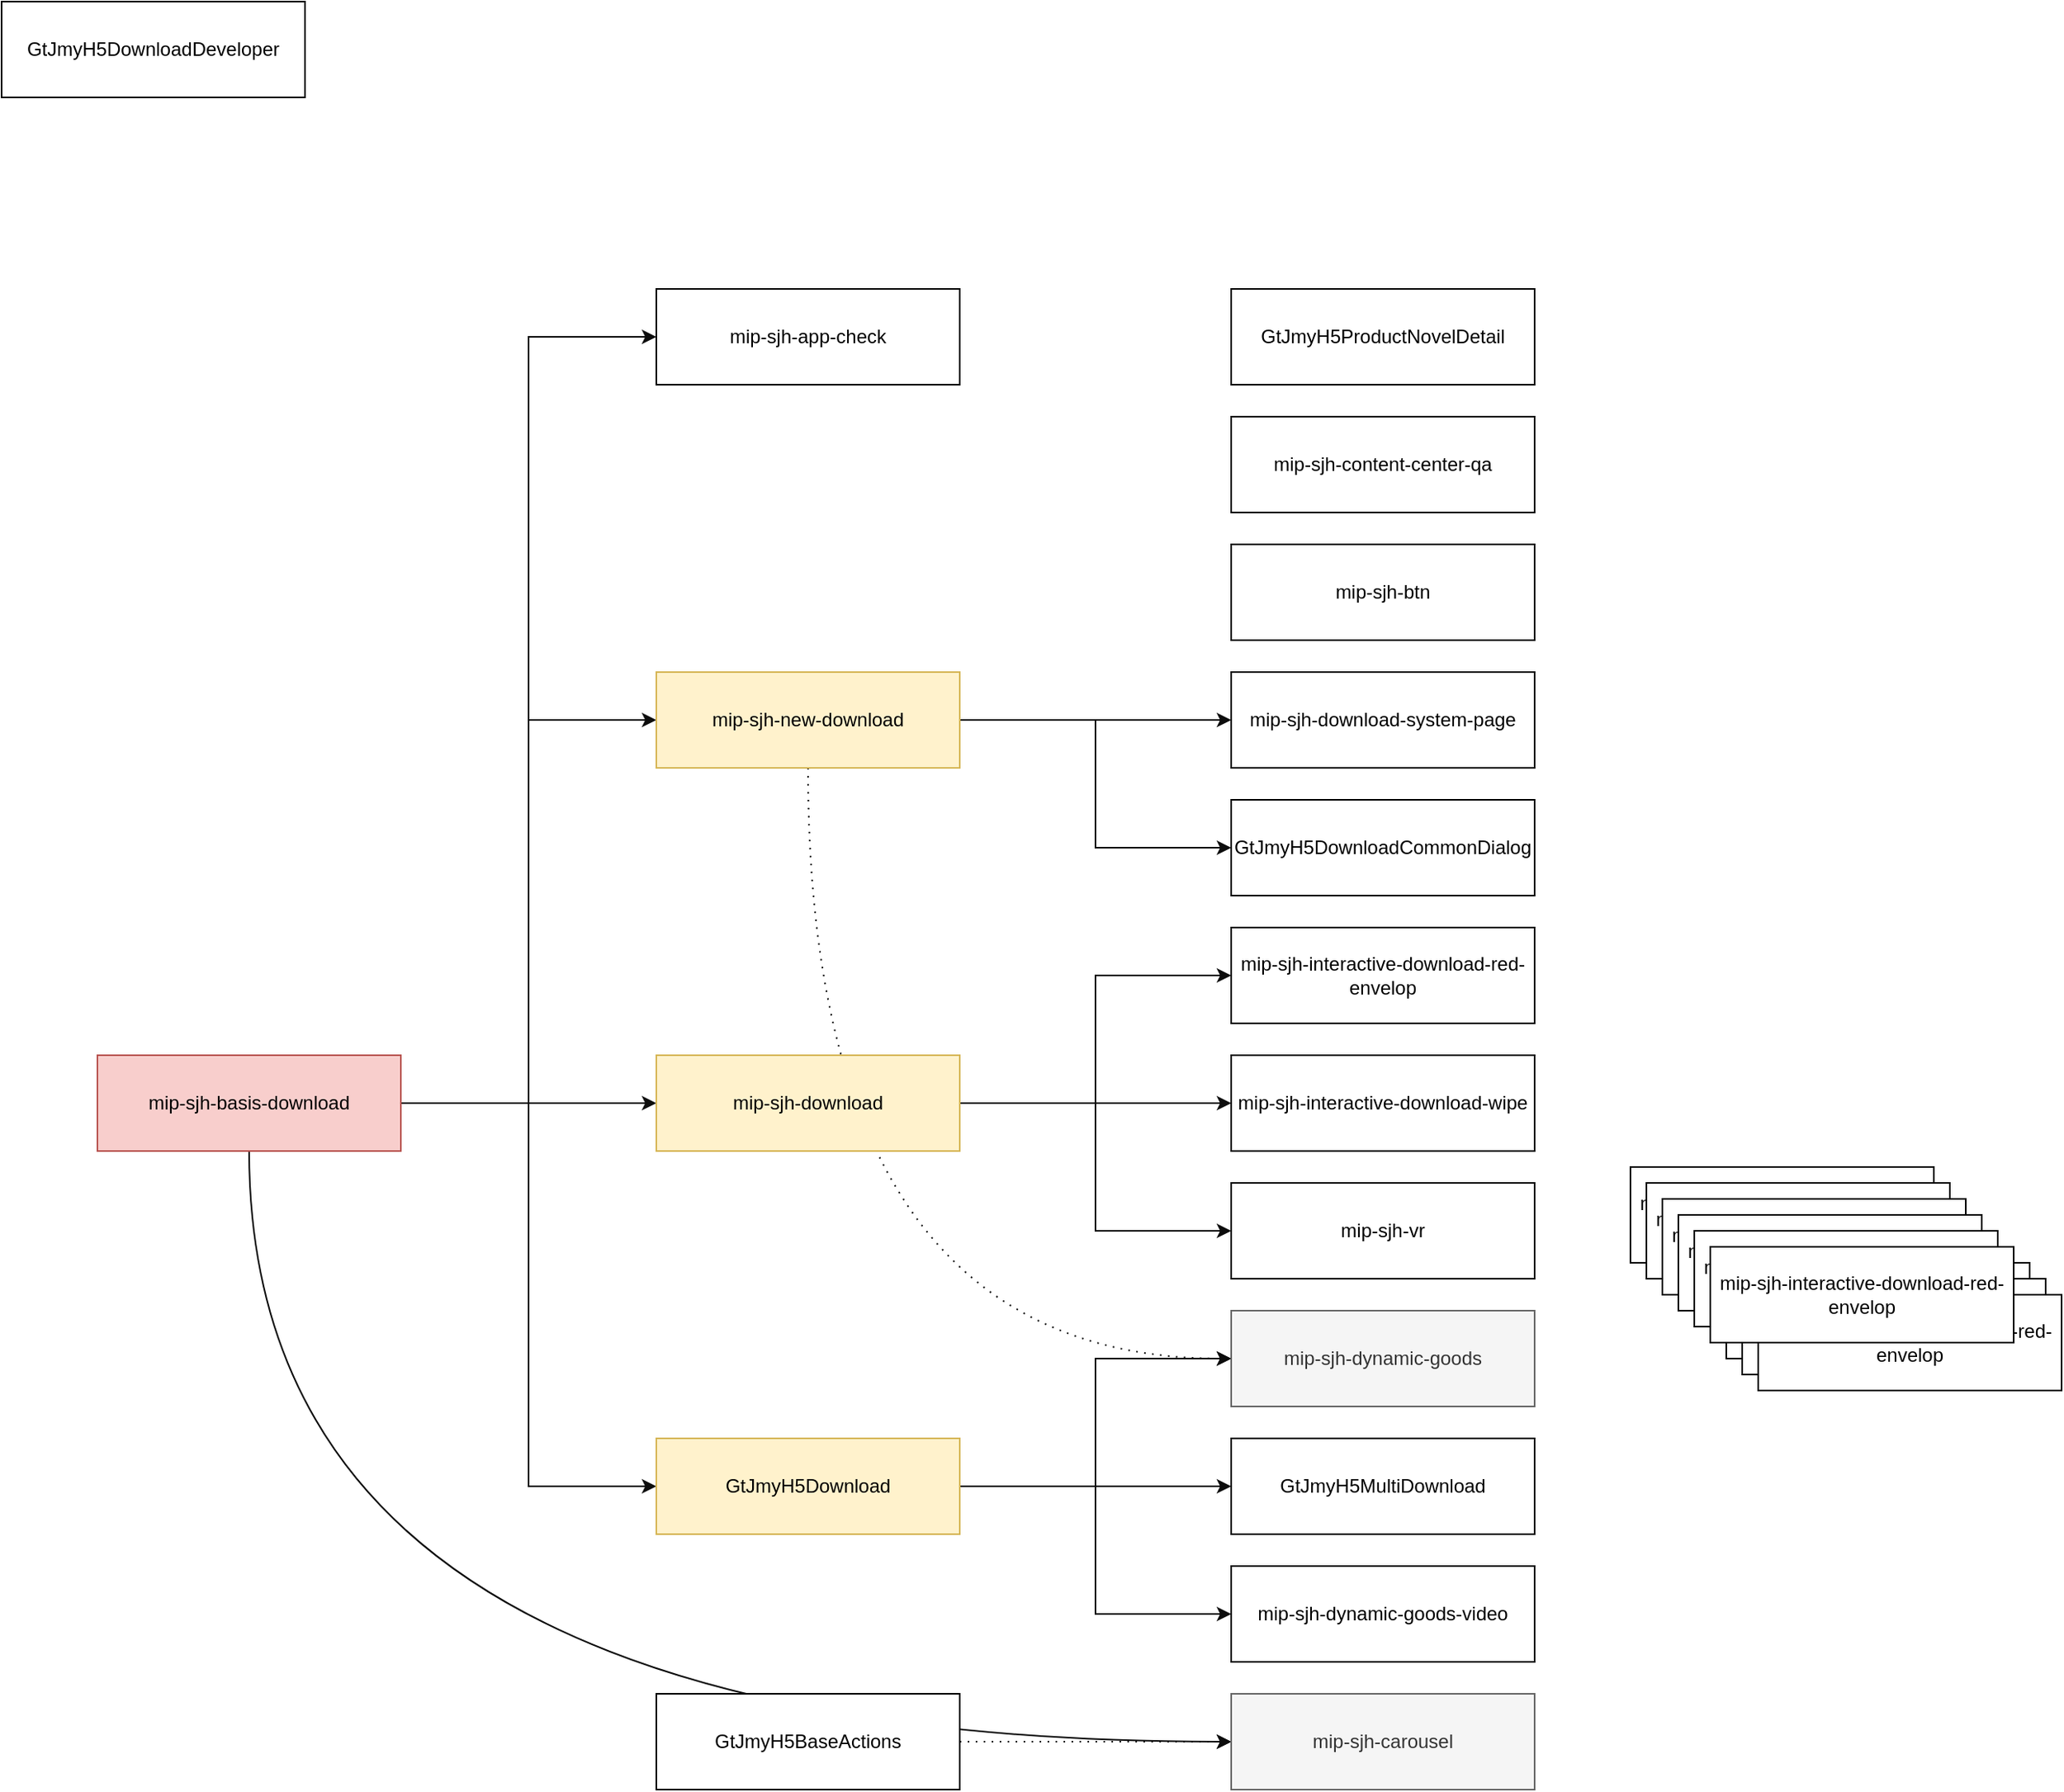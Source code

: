 <mxfile version="16.2.2" type="github">
  <diagram id="v_n9cd17y4n1MC_mnFZI" name="Page-1">
    <mxGraphModel dx="2297" dy="1338" grid="1" gridSize="10" guides="1" tooltips="1" connect="1" arrows="1" fold="1" page="1" pageScale="1" pageWidth="1654" pageHeight="1169" math="0" shadow="0">
      <root>
        <mxCell id="0" />
        <mxCell id="1" parent="0" />
        <mxCell id="qOyvc5NzZdm1-ExGePWw-57" style="edgeStyle=orthogonalEdgeStyle;rounded=0;jumpStyle=none;jumpSize=10;orthogonalLoop=1;jettySize=auto;html=1;entryX=0;entryY=0.5;entryDx=0;entryDy=0;strokeColor=#0D0D0D;strokeWidth=1;" edge="1" parent="1" source="qOyvc5NzZdm1-ExGePWw-1" target="qOyvc5NzZdm1-ExGePWw-14">
          <mxGeometry relative="1" as="geometry" />
        </mxCell>
        <mxCell id="qOyvc5NzZdm1-ExGePWw-58" style="edgeStyle=orthogonalEdgeStyle;rounded=0;jumpStyle=none;jumpSize=10;orthogonalLoop=1;jettySize=auto;html=1;entryX=0;entryY=0.5;entryDx=0;entryDy=0;strokeColor=#0D0D0D;strokeWidth=1;" edge="1" parent="1" source="qOyvc5NzZdm1-ExGePWw-1" target="qOyvc5NzZdm1-ExGePWw-19">
          <mxGeometry relative="1" as="geometry" />
        </mxCell>
        <mxCell id="qOyvc5NzZdm1-ExGePWw-59" style="edgeStyle=orthogonalEdgeStyle;rounded=0;jumpStyle=none;jumpSize=10;orthogonalLoop=1;jettySize=auto;html=1;entryX=0;entryY=0.5;entryDx=0;entryDy=0;strokeColor=#0D0D0D;strokeWidth=1;" edge="1" parent="1" source="qOyvc5NzZdm1-ExGePWw-1" target="qOyvc5NzZdm1-ExGePWw-3">
          <mxGeometry relative="1" as="geometry" />
        </mxCell>
        <mxCell id="qOyvc5NzZdm1-ExGePWw-61" style="edgeStyle=orthogonalEdgeStyle;curved=1;rounded=0;jumpStyle=none;jumpSize=10;orthogonalLoop=1;jettySize=auto;html=1;entryX=0;entryY=0.5;entryDx=0;entryDy=0;strokeColor=#0D0D0D;strokeWidth=1;exitX=0.5;exitY=1;exitDx=0;exitDy=0;" edge="1" parent="1" source="qOyvc5NzZdm1-ExGePWw-1" target="qOyvc5NzZdm1-ExGePWw-10">
          <mxGeometry relative="1" as="geometry" />
        </mxCell>
        <mxCell id="qOyvc5NzZdm1-ExGePWw-62" style="edgeStyle=orthogonalEdgeStyle;rounded=0;jumpStyle=none;jumpSize=10;orthogonalLoop=1;jettySize=auto;html=1;entryX=0;entryY=0.5;entryDx=0;entryDy=0;strokeColor=#0D0D0D;strokeWidth=1;" edge="1" parent="1" source="qOyvc5NzZdm1-ExGePWw-1" target="qOyvc5NzZdm1-ExGePWw-8">
          <mxGeometry relative="1" as="geometry" />
        </mxCell>
        <mxCell id="qOyvc5NzZdm1-ExGePWw-1" value="mip-sjh-basis-download" style="rounded=0;whiteSpace=wrap;html=1;fillColor=#f8cecc;strokeColor=#b85450;" vertex="1" parent="1">
          <mxGeometry x="260" y="700" width="190" height="60" as="geometry" />
        </mxCell>
        <mxCell id="qOyvc5NzZdm1-ExGePWw-42" style="edgeStyle=orthogonalEdgeStyle;rounded=0;jumpStyle=none;jumpSize=10;orthogonalLoop=1;jettySize=auto;html=1;entryX=0;entryY=0.5;entryDx=0;entryDy=0;strokeColor=#0D0D0D;strokeWidth=1;" edge="1" parent="1" source="qOyvc5NzZdm1-ExGePWw-3" target="qOyvc5NzZdm1-ExGePWw-7">
          <mxGeometry relative="1" as="geometry" />
        </mxCell>
        <mxCell id="qOyvc5NzZdm1-ExGePWw-43" style="edgeStyle=orthogonalEdgeStyle;rounded=0;jumpStyle=none;jumpSize=10;orthogonalLoop=1;jettySize=auto;html=1;entryX=0;entryY=0.5;entryDx=0;entryDy=0;strokeColor=#0D0D0D;strokeWidth=1;" edge="1" parent="1" source="qOyvc5NzZdm1-ExGePWw-3" target="qOyvc5NzZdm1-ExGePWw-17">
          <mxGeometry relative="1" as="geometry" />
        </mxCell>
        <mxCell id="qOyvc5NzZdm1-ExGePWw-44" style="edgeStyle=orthogonalEdgeStyle;rounded=0;jumpStyle=none;jumpSize=10;orthogonalLoop=1;jettySize=auto;html=1;entryX=0;entryY=0.5;entryDx=0;entryDy=0;strokeColor=#0D0D0D;strokeWidth=1;" edge="1" parent="1" source="qOyvc5NzZdm1-ExGePWw-3" target="qOyvc5NzZdm1-ExGePWw-23">
          <mxGeometry relative="1" as="geometry" />
        </mxCell>
        <mxCell id="qOyvc5NzZdm1-ExGePWw-3" value="GtJmyH5Download" style="rounded=0;whiteSpace=wrap;html=1;fillColor=#fff2cc;strokeColor=#d6b656;" vertex="1" parent="1">
          <mxGeometry x="610" y="940" width="190" height="60" as="geometry" />
        </mxCell>
        <mxCell id="qOyvc5NzZdm1-ExGePWw-56" style="edgeStyle=orthogonalEdgeStyle;rounded=0;jumpStyle=none;jumpSize=10;orthogonalLoop=1;jettySize=auto;html=1;entryX=0;entryY=0.5;entryDx=0;entryDy=0;strokeColor=#0D0D0D;strokeWidth=1;dashed=1;dashPattern=1 4;" edge="1" parent="1" source="qOyvc5NzZdm1-ExGePWw-5" target="qOyvc5NzZdm1-ExGePWw-10">
          <mxGeometry relative="1" as="geometry" />
        </mxCell>
        <mxCell id="qOyvc5NzZdm1-ExGePWw-5" value="GtJmyH5BaseActions" style="rounded=0;whiteSpace=wrap;html=1;" vertex="1" parent="1">
          <mxGeometry x="610" y="1100" width="190" height="60" as="geometry" />
        </mxCell>
        <mxCell id="qOyvc5NzZdm1-ExGePWw-7" value="GtJmyH5MultiDownload" style="rounded=0;whiteSpace=wrap;html=1;" vertex="1" parent="1">
          <mxGeometry x="970" y="940" width="190" height="60" as="geometry" />
        </mxCell>
        <mxCell id="qOyvc5NzZdm1-ExGePWw-8" value="mip-sjh-app-check" style="rounded=0;whiteSpace=wrap;html=1;" vertex="1" parent="1">
          <mxGeometry x="610" y="220" width="190" height="60" as="geometry" />
        </mxCell>
        <mxCell id="qOyvc5NzZdm1-ExGePWw-10" value="mip-sjh-carousel" style="rounded=0;whiteSpace=wrap;html=1;fillColor=#f5f5f5;fontColor=#333333;strokeColor=#666666;" vertex="1" parent="1">
          <mxGeometry x="970" y="1100" width="190" height="60" as="geometry" />
        </mxCell>
        <mxCell id="qOyvc5NzZdm1-ExGePWw-12" value="mip-sjh-vr" style="rounded=0;whiteSpace=wrap;html=1;" vertex="1" parent="1">
          <mxGeometry x="970" y="780" width="190" height="60" as="geometry" />
        </mxCell>
        <mxCell id="qOyvc5NzZdm1-ExGePWw-15" value="mip-sjh-interactive-download-wipe" style="rounded=0;whiteSpace=wrap;html=1;" vertex="1" parent="1">
          <mxGeometry x="970" y="700" width="190" height="60" as="geometry" />
        </mxCell>
        <mxCell id="qOyvc5NzZdm1-ExGePWw-16" value="mip-sjh-interactive-download-red-envelop" style="rounded=0;whiteSpace=wrap;html=1;" vertex="1" parent="1">
          <mxGeometry x="970" y="620" width="190" height="60" as="geometry" />
        </mxCell>
        <mxCell id="qOyvc5NzZdm1-ExGePWw-17" value="mip-sjh-dynamic-goods" style="rounded=0;whiteSpace=wrap;html=1;fillColor=#f5f5f5;fontColor=#333333;strokeColor=#666666;" vertex="1" parent="1">
          <mxGeometry x="970" y="860" width="190" height="60" as="geometry" />
        </mxCell>
        <mxCell id="qOyvc5NzZdm1-ExGePWw-18" value="mip-sjh-download-system-page" style="rounded=0;whiteSpace=wrap;html=1;" vertex="1" parent="1">
          <mxGeometry x="970" y="460" width="190" height="60" as="geometry" />
        </mxCell>
        <mxCell id="qOyvc5NzZdm1-ExGePWw-34" style="edgeStyle=orthogonalEdgeStyle;rounded=0;orthogonalLoop=1;jettySize=auto;html=1;strokeColor=#0D0D0D;fillColor=#f5f5f5;jumpStyle=none;jumpSize=10;strokeWidth=1;entryX=0;entryY=0.5;entryDx=0;entryDy=0;" edge="1" parent="1" source="qOyvc5NzZdm1-ExGePWw-19" target="qOyvc5NzZdm1-ExGePWw-16">
          <mxGeometry relative="1" as="geometry" />
        </mxCell>
        <mxCell id="qOyvc5NzZdm1-ExGePWw-35" style="edgeStyle=orthogonalEdgeStyle;rounded=0;orthogonalLoop=1;jettySize=auto;html=1;entryX=0;entryY=0.5;entryDx=0;entryDy=0;strokeColor=#0D0D0D;jumpStyle=none;jumpSize=10;strokeWidth=1;" edge="1" parent="1" source="qOyvc5NzZdm1-ExGePWw-19" target="qOyvc5NzZdm1-ExGePWw-15">
          <mxGeometry relative="1" as="geometry" />
        </mxCell>
        <mxCell id="qOyvc5NzZdm1-ExGePWw-38" style="edgeStyle=orthogonalEdgeStyle;rounded=0;orthogonalLoop=1;jettySize=auto;html=1;entryX=0;entryY=0.5;entryDx=0;entryDy=0;strokeColor=#0D0D0D;jumpStyle=none;jumpSize=10;strokeWidth=1;" edge="1" parent="1" source="qOyvc5NzZdm1-ExGePWw-19" target="qOyvc5NzZdm1-ExGePWw-12">
          <mxGeometry relative="1" as="geometry" />
        </mxCell>
        <mxCell id="qOyvc5NzZdm1-ExGePWw-23" value="mip-sjh-dynamic-goods-video" style="rounded=0;whiteSpace=wrap;html=1;" vertex="1" parent="1">
          <mxGeometry x="970" y="1020" width="190" height="60" as="geometry" />
        </mxCell>
        <mxCell id="qOyvc5NzZdm1-ExGePWw-54" style="edgeStyle=orthogonalEdgeStyle;rounded=0;jumpStyle=none;jumpSize=10;orthogonalLoop=1;jettySize=auto;html=1;strokeColor=#0D0D0D;strokeWidth=1;entryX=0;entryY=0.5;entryDx=0;entryDy=0;" edge="1" parent="1" source="qOyvc5NzZdm1-ExGePWw-14" target="qOyvc5NzZdm1-ExGePWw-53">
          <mxGeometry relative="1" as="geometry" />
        </mxCell>
        <mxCell id="qOyvc5NzZdm1-ExGePWw-55" style="edgeStyle=orthogonalEdgeStyle;rounded=0;jumpStyle=none;jumpSize=10;orthogonalLoop=1;jettySize=auto;html=1;entryX=0;entryY=0.5;entryDx=0;entryDy=0;strokeColor=#0D0D0D;strokeWidth=1;" edge="1" parent="1" source="qOyvc5NzZdm1-ExGePWw-14" target="qOyvc5NzZdm1-ExGePWw-18">
          <mxGeometry relative="1" as="geometry" />
        </mxCell>
        <mxCell id="qOyvc5NzZdm1-ExGePWw-60" style="edgeStyle=orthogonalEdgeStyle;rounded=0;jumpStyle=none;jumpSize=10;orthogonalLoop=1;jettySize=auto;html=1;entryX=0;entryY=0.5;entryDx=0;entryDy=0;strokeColor=#0D0D0D;strokeWidth=1;curved=1;dashed=1;dashPattern=1 4;exitX=0.5;exitY=1;exitDx=0;exitDy=0;" edge="1" parent="1" source="qOyvc5NzZdm1-ExGePWw-14" target="qOyvc5NzZdm1-ExGePWw-17">
          <mxGeometry relative="1" as="geometry" />
        </mxCell>
        <mxCell id="qOyvc5NzZdm1-ExGePWw-14" value="mip-sjh-new-download" style="rounded=0;whiteSpace=wrap;html=1;fillColor=#fff2cc;strokeColor=#d6b656;" vertex="1" parent="1">
          <mxGeometry x="610" y="460" width="190" height="60" as="geometry" />
        </mxCell>
        <mxCell id="qOyvc5NzZdm1-ExGePWw-45" value="mip-sjh-interactive-download-red-envelop" style="rounded=0;whiteSpace=wrap;html=1;" vertex="1" parent="1">
          <mxGeometry x="1220" y="770" width="190" height="60" as="geometry" />
        </mxCell>
        <mxCell id="qOyvc5NzZdm1-ExGePWw-47" value="mip-sjh-interactive-download-red-envelop" style="rounded=0;whiteSpace=wrap;html=1;" vertex="1" parent="1">
          <mxGeometry x="1230" y="780" width="190" height="60" as="geometry" />
        </mxCell>
        <mxCell id="qOyvc5NzZdm1-ExGePWw-48" value="mip-sjh-content-center-qa" style="rounded=0;whiteSpace=wrap;html=1;" vertex="1" parent="1">
          <mxGeometry x="970" y="300" width="190" height="60" as="geometry" />
        </mxCell>
        <mxCell id="qOyvc5NzZdm1-ExGePWw-49" value="mip-sjh-btn" style="rounded=0;whiteSpace=wrap;html=1;" vertex="1" parent="1">
          <mxGeometry x="970" y="380" width="190" height="60" as="geometry" />
        </mxCell>
        <mxCell id="qOyvc5NzZdm1-ExGePWw-50" value="GtJmyH5ProductNovelDetail" style="rounded=0;whiteSpace=wrap;html=1;" vertex="1" parent="1">
          <mxGeometry x="970" y="220" width="190" height="60" as="geometry" />
        </mxCell>
        <mxCell id="qOyvc5NzZdm1-ExGePWw-53" value="GtJmyH5DownloadCommonDialog" style="rounded=0;whiteSpace=wrap;html=1;" vertex="1" parent="1">
          <mxGeometry x="970" y="540" width="190" height="60" as="geometry" />
        </mxCell>
        <mxCell id="qOyvc5NzZdm1-ExGePWw-19" value="mip-sjh-download" style="rounded=0;whiteSpace=wrap;html=1;fillColor=#fff2cc;strokeColor=#d6b656;" vertex="1" parent="1">
          <mxGeometry x="610" y="700" width="190" height="60" as="geometry" />
        </mxCell>
        <mxCell id="qOyvc5NzZdm1-ExGePWw-63" value="GtJmyH5DownloadDeveloper" style="rounded=0;whiteSpace=wrap;html=1;" vertex="1" parent="1">
          <mxGeometry x="200" y="40" width="190" height="60" as="geometry" />
        </mxCell>
        <mxCell id="qOyvc5NzZdm1-ExGePWw-64" value="mip-sjh-interactive-download-red-envelop" style="rounded=0;whiteSpace=wrap;html=1;" vertex="1" parent="1">
          <mxGeometry x="1240" y="790" width="190" height="60" as="geometry" />
        </mxCell>
        <mxCell id="qOyvc5NzZdm1-ExGePWw-65" value="mip-sjh-interactive-download-red-envelop" style="rounded=0;whiteSpace=wrap;html=1;" vertex="1" parent="1">
          <mxGeometry x="1250" y="800" width="190" height="60" as="geometry" />
        </mxCell>
        <mxCell id="qOyvc5NzZdm1-ExGePWw-66" value="mip-sjh-interactive-download-red-envelop" style="rounded=0;whiteSpace=wrap;html=1;" vertex="1" parent="1">
          <mxGeometry x="1260" y="810" width="190" height="60" as="geometry" />
        </mxCell>
        <mxCell id="qOyvc5NzZdm1-ExGePWw-67" value="mip-sjh-interactive-download-red-envelop" style="rounded=0;whiteSpace=wrap;html=1;" vertex="1" parent="1">
          <mxGeometry x="1270" y="820" width="190" height="60" as="geometry" />
        </mxCell>
        <mxCell id="qOyvc5NzZdm1-ExGePWw-68" value="mip-sjh-interactive-download-red-envelop" style="rounded=0;whiteSpace=wrap;html=1;" vertex="1" parent="1">
          <mxGeometry x="1280" y="830" width="190" height="60" as="geometry" />
        </mxCell>
        <mxCell id="qOyvc5NzZdm1-ExGePWw-69" value="mip-sjh-interactive-download-red-envelop" style="rounded=0;whiteSpace=wrap;html=1;" vertex="1" parent="1">
          <mxGeometry x="1290" y="840" width="190" height="60" as="geometry" />
        </mxCell>
        <mxCell id="qOyvc5NzZdm1-ExGePWw-70" value="mip-sjh-interactive-download-red-envelop" style="rounded=0;whiteSpace=wrap;html=1;" vertex="1" parent="1">
          <mxGeometry x="1300" y="850" width="190" height="60" as="geometry" />
        </mxCell>
        <mxCell id="qOyvc5NzZdm1-ExGePWw-71" value="mip-sjh-interactive-download-red-envelop" style="rounded=0;whiteSpace=wrap;html=1;" vertex="1" parent="1">
          <mxGeometry x="1230" y="780" width="190" height="60" as="geometry" />
        </mxCell>
        <mxCell id="qOyvc5NzZdm1-ExGePWw-72" value="mip-sjh-interactive-download-red-envelop" style="rounded=0;whiteSpace=wrap;html=1;" vertex="1" parent="1">
          <mxGeometry x="1230" y="780" width="190" height="60" as="geometry" />
        </mxCell>
        <mxCell id="qOyvc5NzZdm1-ExGePWw-73" value="mip-sjh-interactive-download-red-envelop" style="rounded=0;whiteSpace=wrap;html=1;" vertex="1" parent="1">
          <mxGeometry x="1230" y="780" width="190" height="60" as="geometry" />
        </mxCell>
        <mxCell id="qOyvc5NzZdm1-ExGePWw-74" value="mip-sjh-interactive-download-red-envelop" style="rounded=0;whiteSpace=wrap;html=1;" vertex="1" parent="1">
          <mxGeometry x="1230" y="780" width="190" height="60" as="geometry" />
        </mxCell>
        <mxCell id="qOyvc5NzZdm1-ExGePWw-75" value="mip-sjh-interactive-download-red-envelop" style="rounded=0;whiteSpace=wrap;html=1;" vertex="1" parent="1">
          <mxGeometry x="1240" y="790" width="190" height="60" as="geometry" />
        </mxCell>
        <mxCell id="qOyvc5NzZdm1-ExGePWw-76" value="mip-sjh-interactive-download-red-envelop" style="rounded=0;whiteSpace=wrap;html=1;" vertex="1" parent="1">
          <mxGeometry x="1250" y="800" width="190" height="60" as="geometry" />
        </mxCell>
        <mxCell id="qOyvc5NzZdm1-ExGePWw-77" value="mip-sjh-interactive-download-red-envelop" style="rounded=0;whiteSpace=wrap;html=1;" vertex="1" parent="1">
          <mxGeometry x="1260" y="810" width="190" height="60" as="geometry" />
        </mxCell>
        <mxCell id="qOyvc5NzZdm1-ExGePWw-78" value="mip-sjh-interactive-download-red-envelop" style="rounded=0;whiteSpace=wrap;html=1;" vertex="1" parent="1">
          <mxGeometry x="1270" y="820" width="190" height="60" as="geometry" />
        </mxCell>
      </root>
    </mxGraphModel>
  </diagram>
</mxfile>
